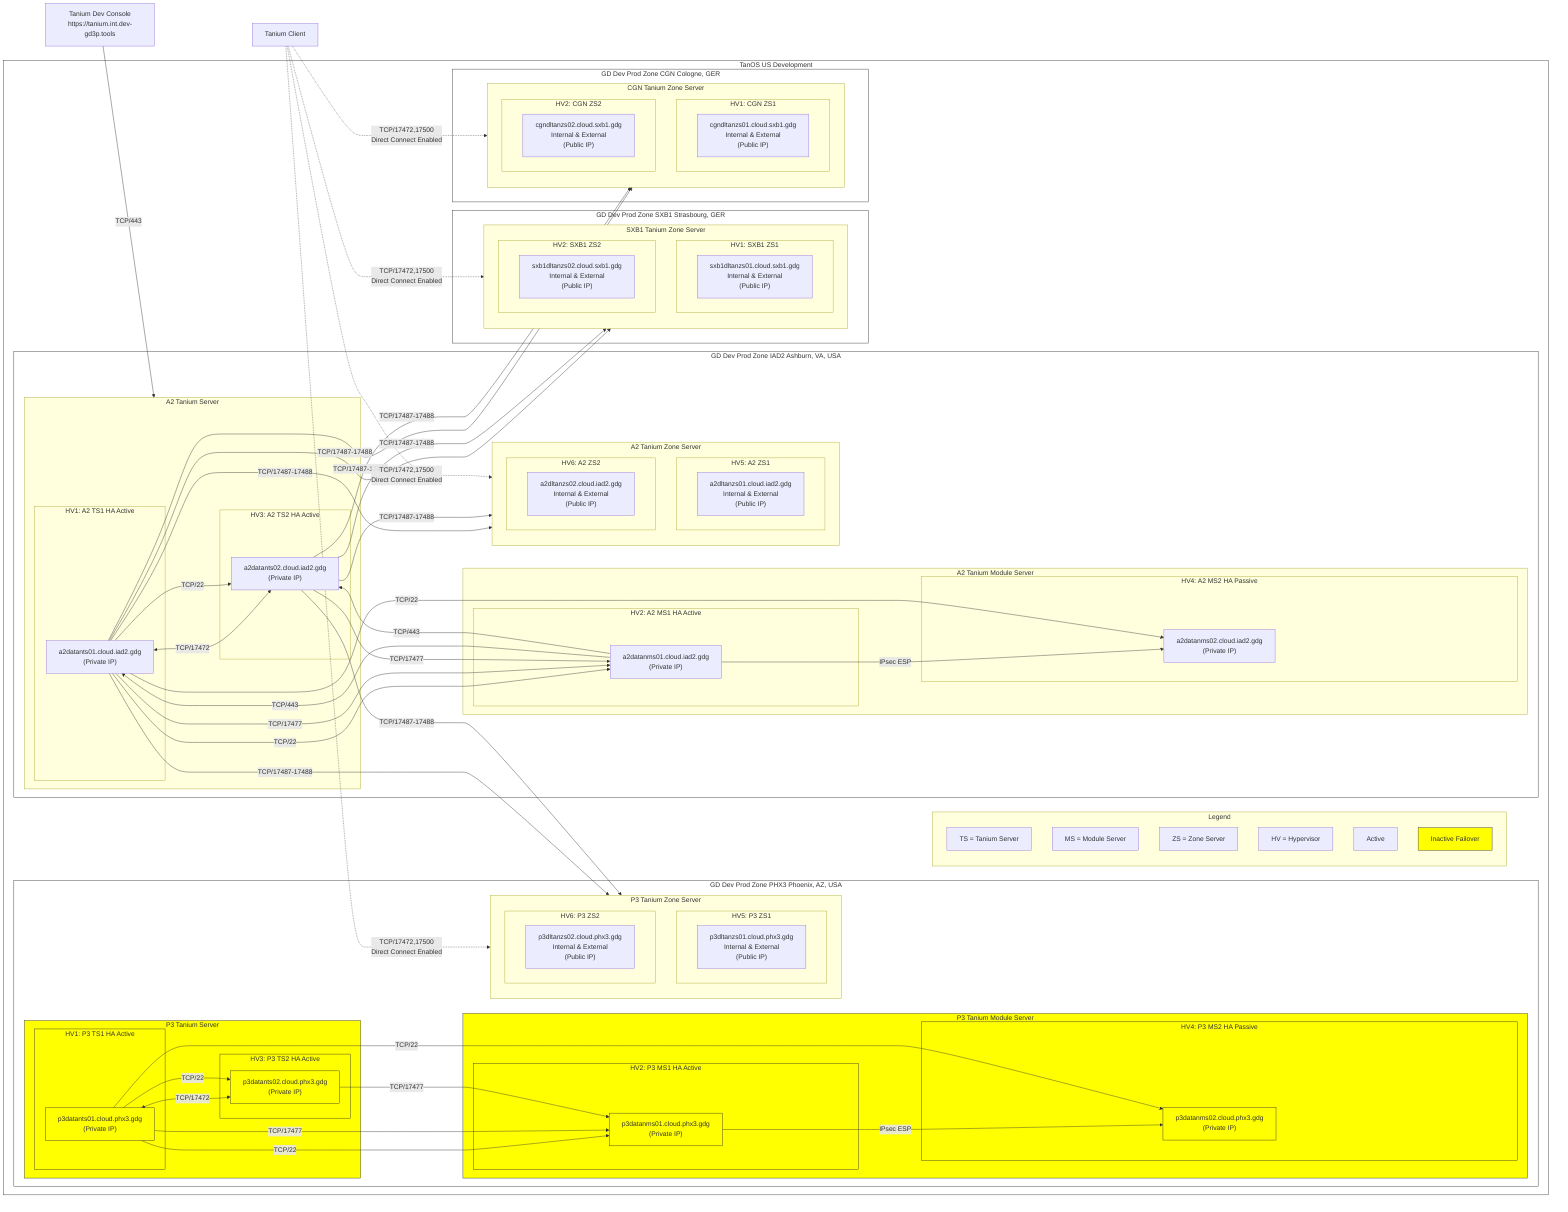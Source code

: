flowchart LR
    %% Define Legend
    %% Define nodes and subgraphs
    subgraph TanOS_US_Dev["TanOS US Development"]
        subgraph Legend["Legend"]
            TS["TS = Tanium Server"]
            MS["MS = Module Server"]
            ZS["ZS = Zone Server"]
            HV["HV = Hypervisor"]
            active["Active"]
            failover["Inactive Failover"]
            class failover yellow
        end
        subgraph P3["GD Dev Prod Zone PHX3 Phoenix, AZ, USA"]
            subgraph TS_P3["P3 Tanium Server"]
                %% Failover Cluster
                subgraph P3_HV1["HV1: P3 TS1 HA Active"]
                    TS_P3_1["p3datants01.cloud.phx3.gdg<br>(Private IP)"]
                    class TS_P3_1 yellow
                end
                subgraph P3_HV3["HV3: P3 TS2 HA Active"]
                    TS_P3_2["p3datants02.cloud.phx3.gdg<br>(Private IP)"]
                    class TS_P3_2 yellow
                end
                TS_P3_1 <-->|"TCP/17472"| TS_P3_2
            end
            subgraph MS_P3["P3 Tanium Module Server"]
                %% Failover Cluster
                subgraph P3_HV2["HV2: P3 MS1 HA Active"]
                    MS_P3_1["p3datanms01.cloud.phx3.gdg<br>(Private IP)"]
                    class MS_P3_1 yellow
                end
                subgraph P3_HV4["HV4: P3 MS2 HA Passive"]
                    MS_P3_2["p3datanms02.cloud.phx3.gdg<br>(Private IP)"]
                    class MS_P3_2 yellow
                end
                MS_P3_1 -->|"IPsec ESP"| MS_P3_2
            end
            subgraph ZS_P3["P3 Tanium Zone Server"]
                %% Connects to Active Cluster
                subgraph P3_HV5["HV5: P3 ZS1"]
                    ZS_P3_1["p3dltanzs01.cloud.phx3.gdg<br/>Internal & External<br>(Public IP)"]
                end
                subgraph P3_HV6["HV6: P3 ZS2"]
                    ZS_P3_2["p3dltanzs02.cloud.phx3.gdg<br/>Internal & External<br>(Public IP)"]
                end
            end
        end
        subgraph A2["GD Dev Prod Zone IAD2 Ashburn, VA, USA"]
            subgraph TS_A2["A2 Tanium Server"]
                %% Active Cluster
                subgraph A2_HV1["HV1: A2 TS1 HA Active"]
                    TS_A2_1["a2datants01.cloud.iad2.gdg<br>(Private IP)"]
                end
                subgraph A2_HV3["HV3: A2 TS2 HA Active"]
                    TS_A2_2["a2datants02.cloud.iad2.gdg<br>(Private IP)"]
                end
                TS_A2_1 <-->|"TCP/17472"| TS_A2_2
            end
            subgraph MS_A2["A2 Tanium Module Server"]
                subgraph A2_HV2["HV2: A2 MS1 HA Active"]
                    MS_A2_1["a2datanms01.cloud.iad2.gdg<br>(Private IP)"]
                end
                subgraph A2_HV4["HV4: A2 MS2 HA Passive"]
                    MS_A2_2["a2datanms02.cloud.iad2.gdg<br>(Private IP)"]
                end
                MS_A2_1 -->|"IPsec ESP"| MS_A2_2
            end
            subgraph ZS_A2["A2 Tanium Zone Server"]
                %% Connects to Active Cluster
                subgraph A2_HV5["HV5: A2 ZS1"]
                    ZS_A2_1["a2dltanzs01.cloud.iad2.gdg<br/>Internal & External<br>(Public IP)"]
                end
                subgraph A2_HV6["HV6: A2 ZS2"]
                    ZS_A2_2["a2dltanzs02.cloud.iad2.gdg<br/>Internal & External<br>(Public IP)"]
                end
            end
        end
        subgraph SXB1["GD Dev Prod Zone SXB1 Strasbourg, GER"]
            subgraph ZS_SXB1["SXB1 Tanium Zone Server"]
                %% Connects to Active Cluster
                subgraph SXB1_HV1["HV1: SXB1 ZS1"]
                    ZS_SXB1_1["sxb1dltanzs01.cloud.sxb1.gdg<br/>Internal & External<br>(Public IP)"]
                end
                subgraph SXB1_HV2["HV2: SXB1 ZS2"]
                    ZS_SXB1_2["sxb1dltanzs02.cloud.sxb1.gdg<br/>Internal & External<br>(Public IP)"]
                end
            end
        end
        subgraph CGN["GD Dev Prod Zone CGN Cologne, GER"]
            subgraph ZS_CGN["CGN Tanium Zone Server"]
                %% Connects to Active Cluster
                subgraph CGN_HV1["HV1: CGN ZS1"]
                    ZS_CGN_1["cgndltanzs01.cloud.sxb1.gdg<br/>Internal & External<br>(Public IP)"]
                end
                subgraph CGN_HV2["HV2: CGN ZS2"]
                    ZS_CGN_2["cgndltanzs02.cloud.sxb1.gdg<br/>Internal & External<br>(Public IP)"]
                end
            end
        end
    end

    %% Define nodes not part of a subgraph
    %%Title("TanOS Tanium Development"):::StyleGoDaddyProd
    %%TaniumClientInt["Tanium Client"]
    TaniumClientExt["Tanium Client"]
    TaniumConsole["Tanium Dev Console<br/>https://tanium.int.dev-gd3p.tools"]
    %%RDPClient["RDP Client"]

    %% Define relationships
    TS_A2_1 & TS_A2_2 -->|"TCP/17487-17488"| ZS_A2  & ZS_P3 & ZS_CGN & ZS_SXB1
    TS_A2_1 -->|"TCP/22"| TS_A2_2 & MS_A2_1 & MS_A2_2
    TS_P3_1 -->|"TCP/22"| TS_P3_2 & MS_P3_1 & MS_P3_2
    TS_A2_1 & TS_A2_2 -->|"TCP/17477"| MS_A2_1
    TS_P3_1 & TS_P3_2 -->|"TCP/17477"| MS_P3_1
    MS_A2_1 -->|"TCP/443"| TS_A2_1 & TS_A2_2

    TaniumClientExt .->|"TCP/17472,17500<br/>Direct Connect Enabled"| ZS_A2 & ZS_P3 & ZS_CGN & ZS_SXB1
    TaniumConsole -->|"TCP/443"| TS_A2

    %% Add hyperlinks
    click TaniumConsole "https://tanium.int.dev-gd3p.tools" "Tanium Dev Console (VPN Required)"

    %% Define styles
    classDef StyleGoDaddyProd fill:#E22726,color:#000000,stroke:#FFFFFF,stroke-width:1px;
    classDef StyleGoDaddyProdEMEA fill:#FED317,color:#2F1C4C,stroke:#FADCD9,stroke-width:1px;
    classDef StyleGoDaddyDev fill:#00782E,color:#D8EFEF,stroke:#FFEEA9,stroke-width:1px;
    classDef yellow fill:#ff0,stroke:#333,stroke-width:1px;
    classDef white fill:#fff,stroke:#333,stroke-width:1px;

    class TanOS_US_Dev white
    class P3 white
    class A2 white
    class SXB1 white
    class CGN white

    class TS_P3 yellow
    class P3_HV1 yellow
    class P3_HV2 yellow
    class P3_HV3 yellow
    class P3_HV4 yellow
    class MS_P3 yellow

    %% Assign styles
    %%class Title StyleGoDaddyDev;